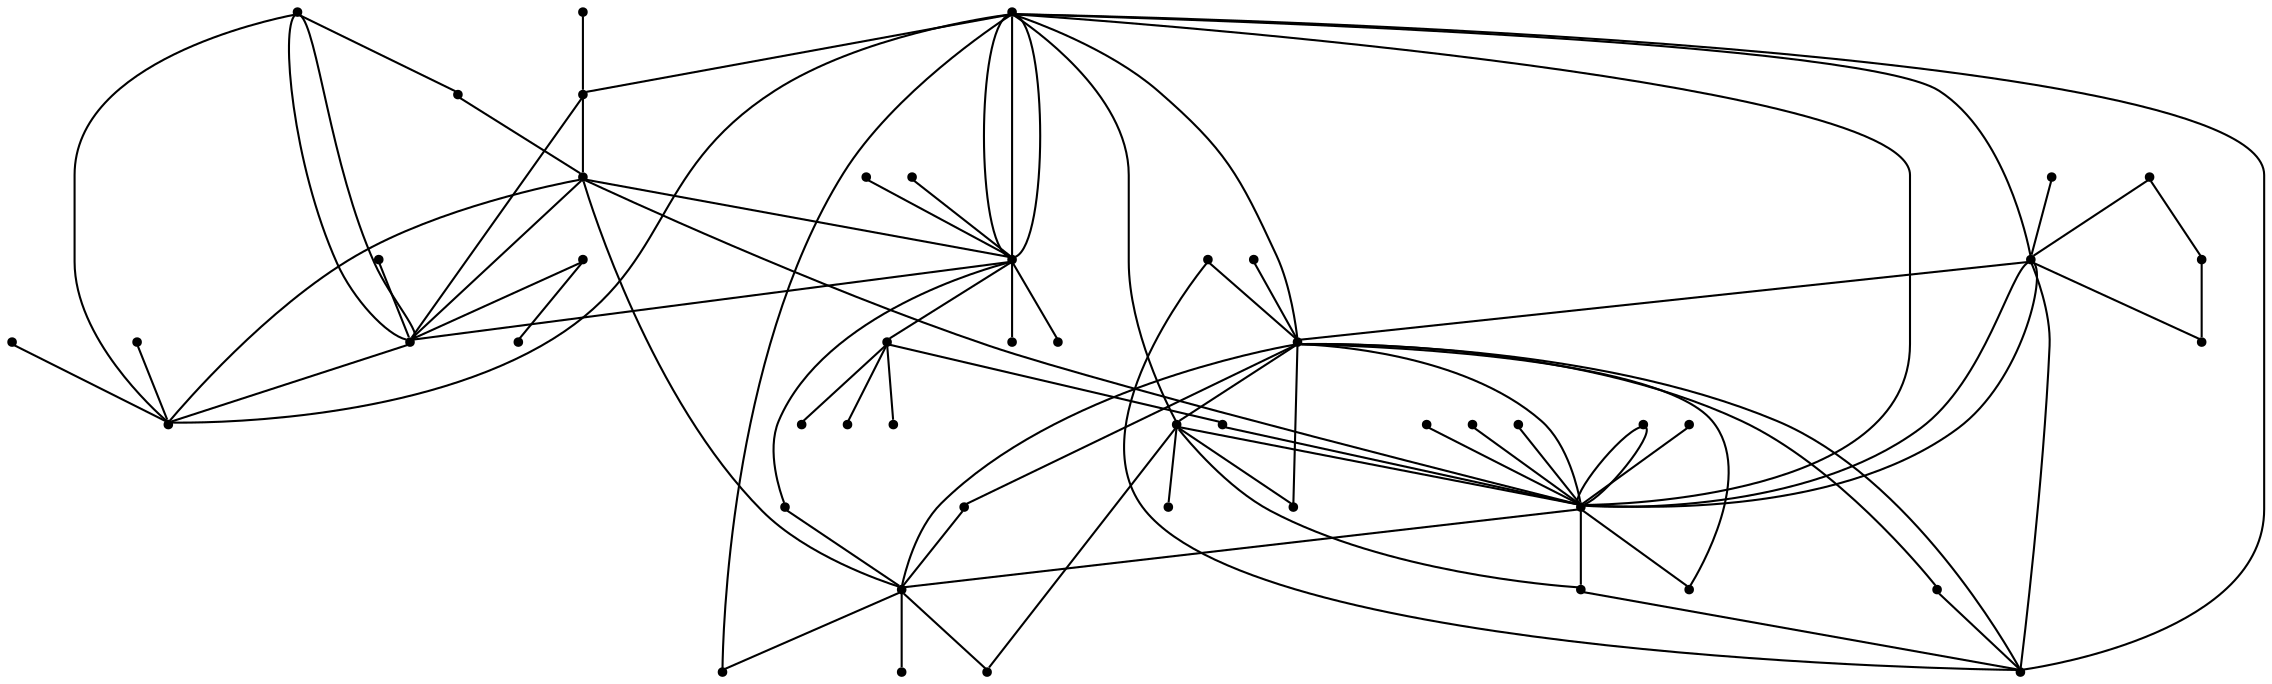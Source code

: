 graph {
  node [shape=point,comment="{\"directed\":false,\"doi\":\"10.1007/978-3-642-11805-0_26\",\"figure\":\"3\"}"]

  v0 [pos="1130.2227629728095,930.7781916170985"]
  v1 [pos="1050.5009814151497,1090.1601378340285"]
  v2 [pos="970.7791839510894,771.398344246604"]
  v3 [pos="970.7791839510894,1169.8516833551578"]
  v4 [pos="891.0574182998301,612.0154440085669"]
  v5 [pos="891.0574182998303,691.7069895296961"]
  v6 [pos="811.3366865646008,612.0154440085669"]
  v7 [pos="731.6148891005405,1090.1601378340285"]
  v8 [pos="731.6148891005405,1169.8516833551578"]
  v9 [pos="651.8930916364802,691.7069895296961"]
  v10 [pos="651.8930916364802,930.7781916170985"]
  v11 [pos="651.8930916364802,1090.1601378340285"]
  v12 [pos="572.1712941724201,930.7781916170985"]
  v13 [pos="572.1712941724201,1010.4685923128993"]
  v14 [pos="1130.2227629728095,1010.4685923128993"]
  v15 [pos="1050.50098141515,930.7781916170985"]
  v16 [pos="1050.50098141515,1010.4685923128993"]
  v17 [pos="1050.5009814151497,851.0867732987834"]
  v18 [pos="1130.2227629728095,851.0867732987834"]
  v19 [pos="970.7791839510894,851.0867732987834"]
  v20 [pos="970.7791839510894,1010.4685923128993"]
  v21 [pos="1050.50098141515,771.398344246604"]
  v22 [pos="891.0574182998303,851.0867732987834"]
  v23 [pos="970.7791839510894,930.7781916170985"]
  v24 [pos="891.0574182998301,930.7781916170985"]
  v25 [pos="970.7791839510895,691.7069895296961"]
  v26 [pos="970.7791839510894,1090.1601378340285"]
  v27 [pos="891.0574182998301,1010.4685923128993"]
  v28 [pos="891.0574182998303,1249.5429744706585"]
  v29 [pos="891.0574182998303,1169.8516833551578"]
  v30 [pos="891.0574182998301,771.398344246604"]
  v31 [pos="891.0574182998301,1090.1601378340285"]
  v32 [pos="811.3366865646007,851.0867732987834"]
  v33 [pos="811.3366865646007,930.7781916170985"]
  v34 [pos="811.3366865646007,1010.4685923128993"]
  v35 [pos="811.3366865646008,1249.5429744706585"]
  v36 [pos="811.3366865646007,1090.1601378340285"]
  v37 [pos="811.3366865646007,691.7069895296961"]
  v38 [pos="811.3366865646008,771.398344246604"]
  v39 [pos="811.3366865646008,1169.8516833551578"]
  v40 [pos="731.6148891005405,1010.4685923128993"]
  v41 [pos="731.6148891005405,930.7781916170985"]
  v42 [pos="731.6148891005405,771.398344246604"]
  v43 [pos="731.6148891005405,851.0867732987834"]
  v44 [pos="731.6148891005405,691.7069895296961"]
  v45 [pos="651.8930916364802,851.0867732987834"]
  v46 [pos="651.8930916364802,771.398344246604"]
  v47 [pos="651.8930916364802,1010.4685923128993"]
  v48 [pos="651.8930916364802,1169.8516833551578"]
  v49 [pos="572.1712941724201,851.0867732987834"]

  v12 -- v49 [id="-3",pos="572.1712941724201,930.7781916170985 572.1712941724201,851.0867732987834 572.1712941724201,851.0867732987834 572.1712941724201,851.0867732987834"]
  v13 -- v41 [id="-6",pos="572.1712941724201,1010.4685923128993 571.729350742074,966.0857495727537 571.729350742074,966.0857495727537 571.729350742074,966.0857495727537 727.1866108384243,966.0857495727537 727.1866108384243,966.0857495727537 727.1866108384243,966.0857495727537 731.6148891005405,930.7781916170985 731.6148891005405,930.7781916170985 731.6148891005405,930.7781916170985"]
  v48 -- v34 [id="-14",pos="651.8930916364802,1169.8516833551578 650.4545167789903,1131.4458464521927 650.4545167789903,1131.4458464521927 650.4545167789903,1131.4458464521927 777.0111197538154,1131.4458464521927 777.0111197538154,1131.4458464521927 777.0111197538154,1131.4458464521927 777.0111197538154,1011.9108178211557 777.0111197538154,1011.9108178211557 777.0111197538154,1011.9108178211557 811.3366865646007,1010.4685923128993 811.3366865646007,1010.4685923128993 811.3366865646007,1010.4685923128993"]
  v47 -- v33 [id="-16",pos="651.8930916364802,1010.4685923128993 651.4510845805323,970.0705049327502 651.4510845805323,970.0705049327502 651.4510845805323,970.0705049327502 767.045378112793,970.0705049327502 767.045378112793,970.0705049327502 767.045378112793,970.0705049327502 767.045378112793,931.2232742642487 767.045378112793,931.2232742642487 767.045378112793,931.2232742642487 811.3366865646007,930.7781916170985 811.3366865646007,930.7781916170985 811.3366865646007,930.7781916170985"]
  v46 -- v33 [id="-18",pos="651.8930916364802,771.398344246604 691.3099154805028,771.8401832219902 691.3099154805028,771.8401832219902 691.3099154805028,771.8401832219902 691.3099154805028,899.3449769786486 691.3099154805028,899.3449769786486 691.3099154805028,899.3449769786486 798.9358022645462,899.3449769786486 798.9358022645462,899.3449769786486 798.9358022645462,899.3449769786486 811.3366865646007,930.7781916170985 811.3366865646007,930.7781916170985 811.3366865646007,930.7781916170985"]
  v10 -- v41 [id="-21",pos="651.8930916364802,930.7781916170985 731.6148891005405,930.7781916170985 731.6148891005405,930.7781916170985 731.6148891005405,930.7781916170985"]
  v45 -- v33 [id="-24",pos="651.8930916364802,851.0867732987834 654.4408516107603,901.3372274558325 654.4408516107603,901.3372274558325 654.4408516107603,901.3372274558325 796.9426030358602,901.3372274558325 796.9426030358602,901.3372274558325 796.9426030358602,901.3372274558325 811.3366865646007,930.7781916170985 811.3366865646007,930.7781916170985 811.3366865646007,930.7781916170985"]
  v11 -- v31 [id="-37",pos="651.8930916364802,1090.1601378340285 652.4476523820744,1129.4535959750087 652.4476523820744,1129.4535959750087 652.4476523820744,1129.4535959750087 890.6122776829918,1129.4535959750087 890.6122776829918,1129.4535959750087 890.6122776829918,1129.4535959750087 891.0574182998301,1090.1601378340285 891.0574182998301,1090.1601378340285 891.0574182998301,1090.1601378340285"]
  v10 -- v12 [id="-39",pos="651.8930916364802,930.7781916170985 572.1712941724201,930.7781916170985 572.1712941724201,930.7781916170985 572.1712941724201,930.7781916170985"]
  v7 -- v31 [id="-43",pos="731.6148891005405,1090.1601378340285 730.1763142430505,1127.461091092196 730.1763142430505,1127.461091092196 730.1763142430505,1127.461091092196 888.6232777440271,1127.461091092196 888.6232777440271,1127.461091092196 888.6232777440271,1127.461091092196 891.0574182998301,1090.1601378340285 891.0574182998301,1090.1601378340285 891.0574182998301,1090.1601378340285"]
  v44 -- v38 [id="-45",pos="731.6148891005405,691.7069895296961 730.1763142430505,732.9886276578034 730.1763142430505,732.9886276578034 730.1763142430505,732.9886276578034 810.8946795086528,732.9886276578034 810.8946795086528,732.9886276578034 810.8946795086528,732.9886276578034 811.3366865646008,771.398344246604 811.3366865646008,771.398344246604 811.3366865646008,771.398344246604"]
  v44 -- v6 [id="-48",pos="731.6148891005405,691.7069895296961 730.1763142430505,612.4573465853603 730.1763142430505,612.4573465853603 730.1763142430505,612.4573465853603 811.3366865646008,612.0154440085669 811.3366865646008,612.0154440085669 811.3366865646008,612.0154440085669"]
  v41 -- v34 [id="-54",pos="731.6148891005405,930.7781916170985 731.1728820445925,974.0555146983751 731.1728820445925,974.0555146983751 731.1728820445925,974.0555146983751 810.8946795086528,974.0555146983751 810.8946795086528,974.0555146983751 810.8946795086528,974.0555146983751 811.3366865646007,1010.4685923128993 811.3366865646007,1010.4685923128993 811.3366865646007,1010.4685923128993"]
  v41 -- v49 [id="-62",pos="731.6148891005405,930.7781916170985 732.1653141820153,905.321982815829 732.1653141820153,905.321982815829 732.1653141820153,905.321982815829 573.722486345158,905.321982815829 573.722486345158,905.321982815829 573.722486345158,905.321982815829 572.1712941724201,851.0867732987834 572.1712941724201,851.0867732987834 572.1712941724201,851.0867732987834"]
  v8 -- v31 [id="-64",pos="731.6148891005405,1169.8516833551578 732.1694498461346,1133.438351335005 732.1694498461346,1133.438351335005 732.1694498461346,1133.438351335005 892.605413286076,1133.438351335005 892.605413286076,1133.438351335005 892.605413286076,1133.438351335005 891.0574182998301,1090.1601378340285 891.0574182998301,1090.1601378340285 891.0574182998301,1090.1601378340285"]
  v42 -- v33 [id="-65",pos="731.6148891005405,771.398344246604 767.045378112793,772.8364356633965 767.045378112793,772.8364356633965 767.045378112793,772.8364356633965 767.045378112793,893.3677167358396 767.045378112793,893.3677167358396 767.045378112793,893.3677167358396 804.9152090737986,893.3677167358396 804.9152090737986,893.3677167358396 804.9152090737986,893.3677167358396 811.3366865646007,930.7781916170985 811.3366865646007,930.7781916170985 811.3366865646007,930.7781916170985"]
  v44 -- v4 [id="-66",pos="731.6148891005405,691.7069895296961 732.1694498461346,652.3051545909532 732.1694498461346,652.3051545909532 732.1694498461346,652.3051545909532 890.6122776829918,652.3051545909532 890.6122776829918,652.3051545909532 890.6122776829918,652.3051545909532 891.0574182998301,612.0154440085669 891.0574182998301,612.0154440085669 891.0574182998301,612.0154440085669"]
  v41 -- v31 [id="-69",pos="731.6148891005405,930.7781916170985 733.1660176476767,972.0630098155626 733.1660176476767,972.0630098155626 733.1660176476767,972.0630098155626 846.7671755768531,972.0630098155626 846.7671755768531,972.0630098155626 846.7671755768531,972.0630098155626 846.7671755768531,1086.6213555408822 846.7671755768531,1086.6213555408822 846.7671755768531,1086.6213555408822 891.0574182998301,1090.1601378340285 891.0574182998301,1090.1601378340285 891.0574182998301,1090.1601378340285"]
  v43 -- v33 [id="-70",pos="731.6148891005405,851.0867732987834 734.1584497850994,897.3524720958361 734.1584497850994,897.3524720958361 734.1584497850994,897.3524720958361 800.9247385779092,897.3524720958361 800.9247385779092,897.3524720958361 800.9247385779092,897.3524720958361 811.3366865646007,930.7781916170985 811.3366865646007,930.7781916170985 811.3366865646007,930.7781916170985"]
  v41 -- v33 [id="-72",pos="731.6148891005405,930.7781916170985 811.3366865646007,930.7781916170985 811.3366865646007,930.7781916170985 811.3366865646007,930.7781916170985"]
  v42 -- v33 [id="-78",pos="731.6148891005405,771.398344246604 761.0659713035406,774.828940546209 761.0659713035406,774.828940546209 761.0659713035406,774.828940546209 761.0659713035406,895.3602216186521 761.0659713035406,895.3602216186521 761.0659713035406,895.3602216186521 802.9179378065952,895.3602216186521 802.9179378065952,895.3602216186521 802.9179378065952,895.3602216186521 811.3366865646007,930.7781916170985 811.3366865646007,930.7781916170985 811.3366865646007,930.7781916170985"]
  v32 -- v41 [id="-79",pos="811.3366865646007,851.0867732987834 763.0591069066247,850.5354763017132 763.0591069066247,850.5354763017132 763.0591069066247,850.5354763017132 763.0591069066247,925.2460140214398 763.0591069066247,925.2460140214398 763.0591069066247,925.2460140214398 731.6148891005405,930.7781916170985 731.6148891005405,930.7781916170985 731.6148891005405,930.7781916170985"]
  v33 -- v40 [id="-89",pos="811.3366865646007,930.7781916170985 769.0385773414789,933.2155247414327 769.0385773414789,933.2155247414327 769.0385773414789,933.2155247414327 769.0385773414789,1005.9335575783467 769.0385773414789,1005.9335575783467 769.0385773414789,1005.9335575783467 731.6148891005405,1010.4685923128993 731.6148891005405,1010.4685923128993 731.6148891005405,1010.4685923128993"]
  v38 -- v33 [id="-91",pos="811.3366865646008,771.398344246604 771.031712944563,770.8439307805838 771.031712944563,770.8439307805838 771.031712944563,770.8439307805838 771.031712944563,889.3829613758431 771.031712944563,889.3829613758431 771.031712944563,889.3829613758431 808.9015439055686,889.3829613758431 808.9015439055686,889.3829613758431 808.9015439055686,889.3829613758431 811.3366865646007,930.7781916170985 811.3366865646007,930.7781916170985 811.3366865646007,930.7781916170985"]
  v33 -- v7 [id="-92",pos="811.3366865646007,930.7781916170985 773.0248485476471,935.2080296242451 773.0248485476471,935.2080296242451 773.0248485476471,935.2080296242451 773.0248485476471,1088.613606018066 773.0248485476471,1088.613606018066 773.0248485476471,1088.613606018066 731.6148891005405,1090.1601378340285 731.6148891005405,1090.1601378340285 731.6148891005405,1090.1601378340285"]
  v8 -- v34 [id="-101",pos="731.6148891005405,1169.8516833551578 779.0043189825013,1169.3014039806017 779.0043189825013,1169.3014039806017 779.0043189825013,1169.3014039806017 779.0043189825013,1013.9033227039681 779.0043189825013,1013.9033227039681 779.0043189825013,1013.9033227039681 811.3366865646007,1010.4685923128993 811.3366865646007,1010.4685923128993 811.3366865646007,1010.4685923128993"]
  v41 -- v33 [id="-105",pos="731.6148891005405,930.7781916170985 790.9631962266079,911.2992430586379 790.9631962266079,911.2992430586379 790.9631962266079,911.2992430586379 811.3366865646007,930.7781916170985 811.3366865646007,930.7781916170985 811.3366865646007,930.7781916170985"]
  v39 -- v34 [id="-117",pos="811.3366865646008,1169.8516833551578 780.9974545855854,1171.289583967729 780.9974545855854,1171.289583967729 780.9974545855854,1171.289583967729 780.9974545855854,1015.8955731811521 780.9974545855854,1015.8955731811521 780.9974545855854,1015.8955731811521 811.3366865646007,1010.4685923128993 811.3366865646007,1010.4685923128993 811.3366865646007,1010.4685923128993"]
  v34 -- v40 [id="-132",pos="811.3366865646007,1010.4685923128993 731.6148891005405,1010.4685923128993 731.6148891005405,1010.4685923128993 731.6148891005405,1010.4685923128993"]
  v34 -- v11 [id="-133",pos="811.3366865646007,1010.4685923128993 771.031712944563,1009.9185673439717 771.031712944563,1009.9185673439717 771.031712944563,1009.9185673439717 771.031712944563,1050.7583028952856 771.031712944563,1050.7583028952856 771.031712944563,1050.7583028952856 651.4510845805323,1050.7583028952856 651.4510845805323,1050.7583028952856 651.4510845805323,1050.7583028952856 651.8930916364802,1090.1601378340285 651.8930916364802,1090.1601378340285 651.8930916364802,1090.1601378340285"]
  v36 -- v7 [id="-135",pos="811.3366865646007,1090.1601378340285 731.6148891005405,1090.1601378340285 731.6148891005405,1090.1601378340285 731.6148891005405,1090.1601378340285"]
  v34 -- v36 [id="-139",pos="811.3366865646007,1010.4685923128993 811.3366865646007,1090.1601378340285 811.3366865646007,1090.1601378340285 811.3366865646007,1090.1601378340285"]
  v36 -- v32 [id="-164",pos="811.3366865646007,1090.1601378340285 856.7329172178756,1090.6061109008788 856.7329172178756,1090.6061109008788 856.7329172178756,1090.6061109008788 856.7329172178756,885.4022765059035 856.7329172178756,885.4022765059035 856.7329172178756,885.4022765059035 816.874149943507,885.4022765059035 816.874149943507,885.4022765059035 816.874149943507,885.4022765059035 811.3366865646007,851.0867732987834 811.3366865646007,851.0867732987834 811.3366865646007,851.0867732987834"]
  v37 -- v22 [id="-173",pos="811.3366865646007,691.7069895296961 864.7055232558139,692.148637700861 864.7055232558139,692.148637700861 864.7055232558139,692.148637700861 864.7055232558139,848.5432258245293 864.7055232558139,848.5432258245293 864.7055232558139,848.5432258245293 891.0574182998303,851.0867732987834 891.0574182998303,851.0867732987834 891.0574182998303,851.0867732987834"]
  v36 -- v39 [id="-177",pos="811.3366865646007,1090.1601378340285 811.3366865646008,1169.8516833551578 811.3366865646008,1169.8516833551578 811.3366865646008,1169.8516833551578"]
  v36 -- v35 [id="-178",pos="811.3366865646007,1090.1601378340285 836.8014339358307,1098.5756216208715 836.8014339358307,1098.5756216208715 836.8014339358307,1098.5756216208715 836.8014339358307,1248.992949501731 836.8014339358307,1248.992949501731 836.8014339358307,1248.992949501731 811.3366865646008,1249.5429744706585 811.3366865646008,1249.5429744706585 811.3366865646008,1249.5429744706585"]
  v36 -- v28 [id="-179",pos="811.3366865646007,1090.1601378340285 838.7945695389149,1096.5833711436876 838.7945695389149,1096.5833711436876 838.7945695389149,1096.5833711436876 838.7945695389149,1250.9811294888582 838.7945695389149,1250.9811294888582 838.7945695389149,1250.9811294888582 891.0574182998303,1249.5429744706585 891.0574182998303,1249.5429744706585 891.0574182998303,1249.5429744706585"]
  v32 -- v33 [id="-181",pos="811.3366865646007,851.0867732987834 811.3366865646007,930.7781916170985 811.3366865646007,930.7781916170985 811.3366865646007,930.7781916170985"]
  v34 -- v29 [id="-185",pos="811.3366865646007,1010.4685923128993 840.7877687676008,1017.8880780639646 840.7877687676008,1017.8880780639646 840.7877687676008,1017.8880780639646 840.7877687676008,1170.297656422008 840.7877687676008,1170.297656422008 840.7877687676008,1170.297656422008 891.0574182998303,1169.8516833551578 891.0574182998303,1169.8516833551578 891.0574182998303,1169.8516833551578"]
  v34 -- v27 [id="-186",pos="811.3366865646007,1010.4685923128993 891.0574182998301,1010.4685923128993 891.0574182998301,1010.4685923128993 891.0574182998301,1010.4685923128993"]
  v0 -- v23 [id="-187",pos="1130.2227629728095,930.7781916170985 1129.7776700751726,885.3982060158468 1129.7776700751726,885.3982060158468 1129.7776700751726,885.3982060158468 977.3101133834483,885.3982060158468 977.3101133834483,885.3982060158468 977.3101133834483,885.3982060158468 970.7791839510894,930.7781916170985 970.7791839510894,930.7781916170985 970.7791839510894,930.7781916170985"]
  v32 -- v20 [id="-195",pos="811.3366865646007,851.0867732987834 822.84942108864,879.4252706687231 822.84942108864,879.4252706687231 822.84942108864,879.4252706687231 937.4512824834778,879.4252706687231 937.4512824834778,879.4252706687231 937.4512824834778,879.4252706687231 937.4512824834778,970.0705049327502 937.4512824834778,970.0705049327502 937.4512824834778,970.0705049327502 972.3272107501363,970.0705049327502 972.3272107501363,970.0705049327502 972.3272107501363,970.0705049327502 970.7791839510894,1010.4685923128993 970.7791839510894,1010.4685923128993 970.7791839510894,1010.4685923128993"]
  v32 -- v23 [id="-197",pos="811.3366865646007,851.0867732987834 826.8398915845294,875.4405153087267 826.8398915845294,875.4405153087267 826.8398915845294,875.4405153087267 969.3416430096293,875.4405153087267 969.3416430096293,875.4405153087267 969.3416430096293,875.4405153087267 970.7791839510894,930.7781916170985 970.7791839510894,930.7781916170985 970.7791839510894,930.7781916170985"]
  v32 -- v22 [id="-198",pos="811.3366865646007,851.0867732987834 824.1795779206032,878.066235801003 824.1795779206032,878.066235801003 824.1795779206032,878.066235801003 829.4960059587345,878.066235801003 829.4960059587345,878.066235801003 829.4960059587345,878.066235801003 833.4822771649027,876.5741467895506 833.4822771649027,876.5741467895506 833.4822771649027,876.5741467895506 830.8219635009765,867.7167604259142 830.8219635009765,867.7167604259142 830.8219635009765,867.7167604259142 891.0574182998303,851.0867732987834 891.0574182998303,851.0867732987834 891.0574182998303,851.0867732987834"]
  v32 -- v22 [id="-199",pos="811.3366865646007,851.0867732987834 828.8288278978924,871.4555055431017 828.8288278978924,871.4555055431017 828.8288278978924,871.4555055431017 891.0574182998303,851.0867732987834 891.0574182998303,851.0867732987834 891.0574182998303,851.0867732987834"]
  v32 -- v31 [id="-200",pos="811.3366865646007,851.0867732987834 818.8630862568699,883.4100260287196 818.8630862568699,883.4100260287196 818.8630862568699,883.4100260287196 858.7260528209597,883.4100260287196 858.7260528209597,883.4100260287196 858.7260528209597,883.4100260287196 858.7260528209597,1082.6366001808858 858.7260528209597,1082.6366001808858 858.7260528209597,1082.6366001808858 891.0574182998301,1090.1601378340285 891.0574182998301,1090.1601378340285 891.0574182998301,1090.1601378340285"]
  v32 -- v26 [id="-201",pos="811.3366865646007,851.0867732987834 820.8562218599541,881.4175211459071 820.8562218599541,881.4175211459071 820.8562218599541,881.4175211459071 935.4581468803938,881.4175211459071 935.4581468803938,881.4175211459071 935.4581468803938,881.4175211459071 935.4581468803938,1089.6098584594724 935.4581468803938,1089.6098584594724 935.4581468803938,1089.6098584594724 970.7791839510894,1090.1601378340285 970.7791839510894,1090.1601378340285 970.7791839510894,1090.1601378340285"]
  v32 -- v22 [id="-202",pos="811.3366865646007,851.0867732987834 891.0574182998303,851.0867732987834 891.0574182998303,851.0867732987834 891.0574182998303,851.0867732987834"]
  v33 -- v24 [id="-203",pos="811.3366865646007,930.7781916170985 891.0574182998301,930.7781916170985 891.0574182998301,930.7781916170985 891.0574182998301,930.7781916170985"]
  v34 -- v33 [id="-204",pos="811.3366865646007,1010.4685923128993 811.3366865646007,930.7781916170985 811.3366865646007,930.7781916170985 811.3366865646007,930.7781916170985"]
  v36 -- v33 [id="-206",pos="811.3366865646007,1090.1601378340285 850.7535104086232,1088.613606018066 850.7535104086232,1088.613606018066 850.7535104086232,1088.613606018066 850.7535104086232,934.2117771828389 850.7535104086232,934.2117771828389 850.7535104086232,934.2117771828389 811.3366865646007,930.7781916170985 811.3366865646007,930.7781916170985 811.3366865646007,930.7781916170985"]
  v14 -- v20 [id="-208",pos="1130.2227629728095,1010.4685923128993 1129.7776700751726,1049.7620504538795 1129.7776700751726,1049.7620504538795 1129.7776700751726,1049.7620504538795 971.3306429485941,1049.7620504538795 971.3306429485941,1049.7620504538795 971.3306429485941,1049.7620504538795 970.7791839510894,1010.4685923128993 970.7791839510894,1010.4685923128993 970.7791839510894,1010.4685923128993"]
  v34 -- v31 [id="-211",pos="811.3366865646007,1010.4685923128993 842.7809043706849,1015.8955731811521 842.7809043706849,1015.8955731811521 842.7809043706849,1015.8955731811521 842.7809043706849,1094.5908662608751 842.7809043706849,1094.5908662608751 842.7809043706849,1094.5908662608751 891.0574182998301,1090.1601378340285 891.0574182998301,1090.1601378340285 891.0574182998301,1090.1601378340285"]
  v34 -- v32 [id="-212",pos="811.3366865646007,1010.4685923128993 854.7397816147915,1005.9335575783467 854.7397816147915,1005.9335575783467 854.7397816147915,1005.9335575783467 854.7397816147915,887.3947813887161 854.7397816147915,887.3947813887161 854.7397816147915,887.3947813887161 814.8768150507017,887.3947813887161 814.8768150507017,887.3947813887161 814.8768150507017,887.3947813887161 811.3366865646007,851.0867732987834 811.3366865646007,851.0867732987834 811.3366865646007,851.0867732987834"]
  v15 -- v16 [id="-214",pos="1050.50098141515,930.7781916170985 1050.50098141515,1010.4685923128993 1050.50098141515,1010.4685923128993 1050.50098141515,1010.4685923128993"]
  v17 -- v18 [id="-219",pos="1050.5009814151497,851.0867732987834 1130.2227629728095,851.0867732987834 1130.2227629728095,851.0867732987834 1130.2227629728095,851.0867732987834"]
  v15 -- v19 [id="-223",pos="1050.50098141515,930.7781916170985 1004.2175712762877,931.2232742642487 1004.2175712762877,931.2232742642487 1004.2175712762877,931.2232742642487 1004.2175712762877,871.4555055431017 1004.2175712762877,871.4555055431017 1004.2175712762877,871.4555055431017 970.7791839510894,851.0867732987834 970.7791839510894,851.0867732987834 970.7791839510894,851.0867732987834"]
  v33 -- v27 [id="-226",pos="811.3366865646007,930.7781916170985 852.7466460117073,932.2192723000264 852.7466460117073,932.2192723000264 852.7466460117073,932.2192723000264 852.7466460117073,1007.9260624611592 852.7466460117073,1007.9260624611592 852.7466460117073,1007.9260624611592 891.0574182998301,1010.4685923128993 891.0574182998301,1010.4685923128993 891.0574182998301,1010.4685923128993"]
  v1 -- v20 [id="-227",pos="1050.5009814151497,1090.1601378340285 1050.0558726111124,1051.7545553366917 1050.0558726111124,1051.7545553366917 1050.0558726111124,1051.7545553366917 969.3375073455101,1051.7545553366917 969.3375073455101,1051.7545553366917 969.3375073455101,1051.7545553366917 970.7791839510894,1010.4685923128993 970.7791839510894,1010.4685923128993 970.7791839510894,1010.4685923128993"]
  v17 -- v19 [id="-231",pos="1050.5009814151497,851.0867732987834 970.7791839510894,851.0867732987834 970.7791839510894,851.0867732987834 970.7791839510894,851.0867732987834"]
  v16 -- v24 [id="-232",pos="1050.50098141515,1010.4685923128993 1049.0593048095702,968.0782544555661 1049.0593048095702,968.0782544555661 1049.0593048095702,968.0782544555661 894.598612514762,968.0782544555661 894.598612514762,968.0782544555661 894.598612514762,968.0782544555661 891.0574182998301,930.7781916170985 891.0574182998301,930.7781916170985 891.0574182998301,930.7781916170985"]
  v15 -- v19 [id="-235",pos="1050.50098141515,930.7781916170985 1012.1901773142259,927.2382644986237 1012.1901773142259,927.2382644986237 1012.1901773142259,927.2382644986237 1012.1901773142259,851.5317287431194 1012.1901773142259,851.5317287431194 1012.1901773142259,851.5317287431194 970.7791839510894,851.0867732987834 970.7791839510894,851.0867732987834 970.7791839510894,851.0867732987834"]
  v44 -- v9 [id="-236",pos="731.6148891005405,691.7069895296961 651.8930916364802,691.7069895296961 651.8930916364802,691.7069895296961 651.8930916364802,691.7069895296961"]
  v30 -- v27 [id="-238",pos="891.0574182998301,771.398344246604 860.7192520496457,771.8401832219902 860.7192520496457,771.8401832219902 860.7192520496457,771.8401832219902 860.7192520496457,1003.9413071011628 860.7192520496457,1003.9413071011628 860.7192520496457,1003.9413071011628 891.0574182998301,1010.4685923128993 891.0574182998301,1010.4685923128993 891.0574182998301,1010.4685923128993"]
  v15 -- v20 [id="-239",pos="1050.50098141515,930.7781916170985 1014.1833765429119,933.2155247414327 1014.1833765429119,933.2155247414327 1014.1833765429119,933.2155247414327 1014.1833765429119,1011.9067473310988 1014.1833765429119,1011.9067473310988 1014.1833765429119,1011.9067473310988 970.7791839510894,1010.4685923128993 970.7791839510894,1010.4685923128993 970.7791839510894,1010.4685923128993"]
  v19 -- v20 [id="-246",pos="970.7791839510894,851.0867732987834 1008.2039061080577,855.5164841031159 1008.2039061080577,855.5164841031159 1008.2039061080577,855.5164841031159 1008.2039061080577,1009.9185673439717 1008.2039061080577,1009.9185673439717 1008.2039061080577,1009.9185673439717 970.7791839510894,1010.4685923128993 970.7791839510894,1010.4685923128993 970.7791839510894,1010.4685923128993"]
  v27 -- v24 [id="-251",pos="891.0574182998301,1010.4685923128993 891.0574182998301,930.7781916170985 891.0574182998301,930.7781916170985 891.0574182998301,930.7781916170985"]
  v22 -- v44 [id="-253",pos="891.0574182998303,851.0867732987834 862.7123876527298,850.5354763017132 862.7123876527298,850.5354763017132 862.7123876527298,850.5354763017132 862.7123876527298,731.0004476706763 862.7123876527298,731.0004476706763 862.7123876527298,731.0004476706763 732.1694498461346,731.0004476706763 732.1694498461346,731.0004476706763 732.1694498461346,731.0004476706763 731.6148891005405,691.7069895296961 731.6148891005405,691.7069895296961 731.6148891005405,691.7069895296961"]
  v21 -- v19 [id="-256",pos="1050.50098141515,771.398344246604 1004.2175712762877,771.8401832219902 1004.2175712762877,771.8401832219902 1004.2175712762877,771.8401832219902 1004.2175712762877,845.5544685003105 1004.2175712762877,845.5544685003105 1004.2175712762877,845.5544685003105 970.7791839510894,851.0867732987834 970.7791839510894,851.0867732987834 970.7791839510894,851.0867732987834"]
  v24 -- v20 [id="-278",pos="891.0574182998301,930.7781916170985 890.6122776829918,974.0555146983751 890.6122776829918,974.0555146983751 890.6122776829918,974.0555146983751 968.3409395439679,974.0555146983751 968.3409395439679,974.0555146983751 968.3409395439679,974.0555146983751 970.7791839510894,1010.4685923128993 970.7791839510894,1010.4685923128993 970.7791839510894,1010.4685923128993"]
  v22 -- v2 [id="-283",pos="891.0574182998303,851.0867732987834 932.4684434757676,851.5317287431194 932.4684434757676,851.5317287431194 932.4684434757676,851.5317287431194 932.4684434757676,771.8401832219902 932.4684434757676,771.8401832219902 932.4684434757676,771.8401832219902 970.7791839510894,771.398344246604 970.7791839510894,771.398344246604 970.7791839510894,771.398344246604"]
  v22 -- v30 [id="-284",pos="891.0574182998303,851.0867732987834 891.0574182998301,771.398344246604 891.0574182998301,771.398344246604 891.0574182998301,771.398344246604"]
  v29 -- v27 [id="-288",pos="891.0574182998303,1169.8516833551578 925.4924052393714,1173.2861593405983 925.4924052393714,1173.2861593405983 925.4924052393714,1173.2861593405983 925.4924052393714,1013.9033227039681 925.4924052393714,1013.9033227039681 925.4924052393714,1013.9033227039681 891.0574182998301,1010.4685923128993 891.0574182998301,1010.4685923128993 891.0574182998301,1010.4685923128993"]
  v24 -- v19 [id="-290",pos="891.0574182998301,930.7781916170985 891.608845484534,883.4057011330342 891.608845484534,883.4057011330342 891.608845484534,883.4057011330342 971.3306429485941,883.4057011330342 971.3306429485941,883.4057011330342 971.3306429485941,883.4057011330342 970.7791839510894,851.0867732987834 970.7791839510894,851.0867732987834 970.7791839510894,851.0867732987834"]
  v22 -- v5 [id="-292",pos="891.0574182998303,851.0867732987834 928.4821086439975,847.546973383123 928.4821086439975,847.546973383123 928.4821086439975,847.546973383123 928.4821086439975,691.1526396650831 928.4821086439975,691.1526396650831 928.4821086439975,691.1526396650831 891.0574182998303,691.7069895296961 891.0574182998303,691.7069895296961 891.0574182998303,691.7069895296961"]
  v22 -- v19 [id="-299",pos="891.0574182998303,851.0867732987834 970.7791839510894,851.0867732987834 970.7791839510894,851.0867732987834 970.7791839510894,851.0867732987834"]
  v27 -- v26 [id="-303",pos="891.0574182998301,1010.4685923128993 933.4650112773096,1005.9335575783467 933.4650112773096,1005.9335575783467 933.4650112773096,1005.9335575783467 933.4650112773096,1091.602363342285 933.4650112773096,1091.602363342285 933.4650112773096,1091.602363342285 970.7791839510894,1090.1601378340285 970.7791839510894,1090.1601378340285 970.7791839510894,1090.1601378340285"]
  v27 -- v3 [id="-309",pos="891.0574182998301,1010.4685923128993 929.4786764455396,1009.9185673439717 929.4786764455396,1009.9185673439717 929.4786764455396,1009.9185673439717 929.4786764455396,1169.3014039806017 929.4786764455396,1169.3014039806017 929.4786764455396,1169.3014039806017 970.7791839510894,1169.8516833551578 970.7791839510894,1169.8516833551578 970.7791839510894,1169.8516833551578"]
  v27 -- v28 [id="-310",pos="891.0574182998301,1010.4685923128993 927.4855408424554,1011.9108178211557 927.4855408424554,1011.9108178211557 927.4855408424554,1011.9108178211557 927.4855408424554,1249.9848770474518 927.4855408424554,1249.9848770474518 927.4855408424554,1249.9848770474518 891.0574182998303,1249.5429744706585 891.0574182998303,1249.5429744706585 891.0574182998303,1249.5429744706585"]
  v23 -- v19 [id="-318",pos="970.7791839510894,930.7781916170985 970.7791839510894,851.0867732987834 970.7791839510894,851.0867732987834 970.7791839510894,851.0867732987834"]
  v24 -- v22 [id="-321",pos="891.0574182998301,930.7781916170985 891.0574182998303,851.0867732987834 891.0574182998303,851.0867732987834 891.0574182998303,851.0867732987834"]
  v25 -- v22 [id="-326",pos="970.7791839510895,691.7069895296961 930.4752442470816,693.1448901422673 930.4752442470816,693.1448901422673 930.4752442470816,693.1448901422673 930.4752442470816,849.539223860307 930.4752442470816,849.539223860307 930.4752442470816,849.539223860307 891.0574182998303,851.0867732987834 891.0574182998303,851.0867732987834 891.0574182998303,851.0867732987834"]
  v23 -- v24 [id="-356",pos="970.7791839510894,930.7781916170985 891.0574182998301,930.7781916170985 891.0574182998301,930.7781916170985 891.0574182998301,930.7781916170985"]
}